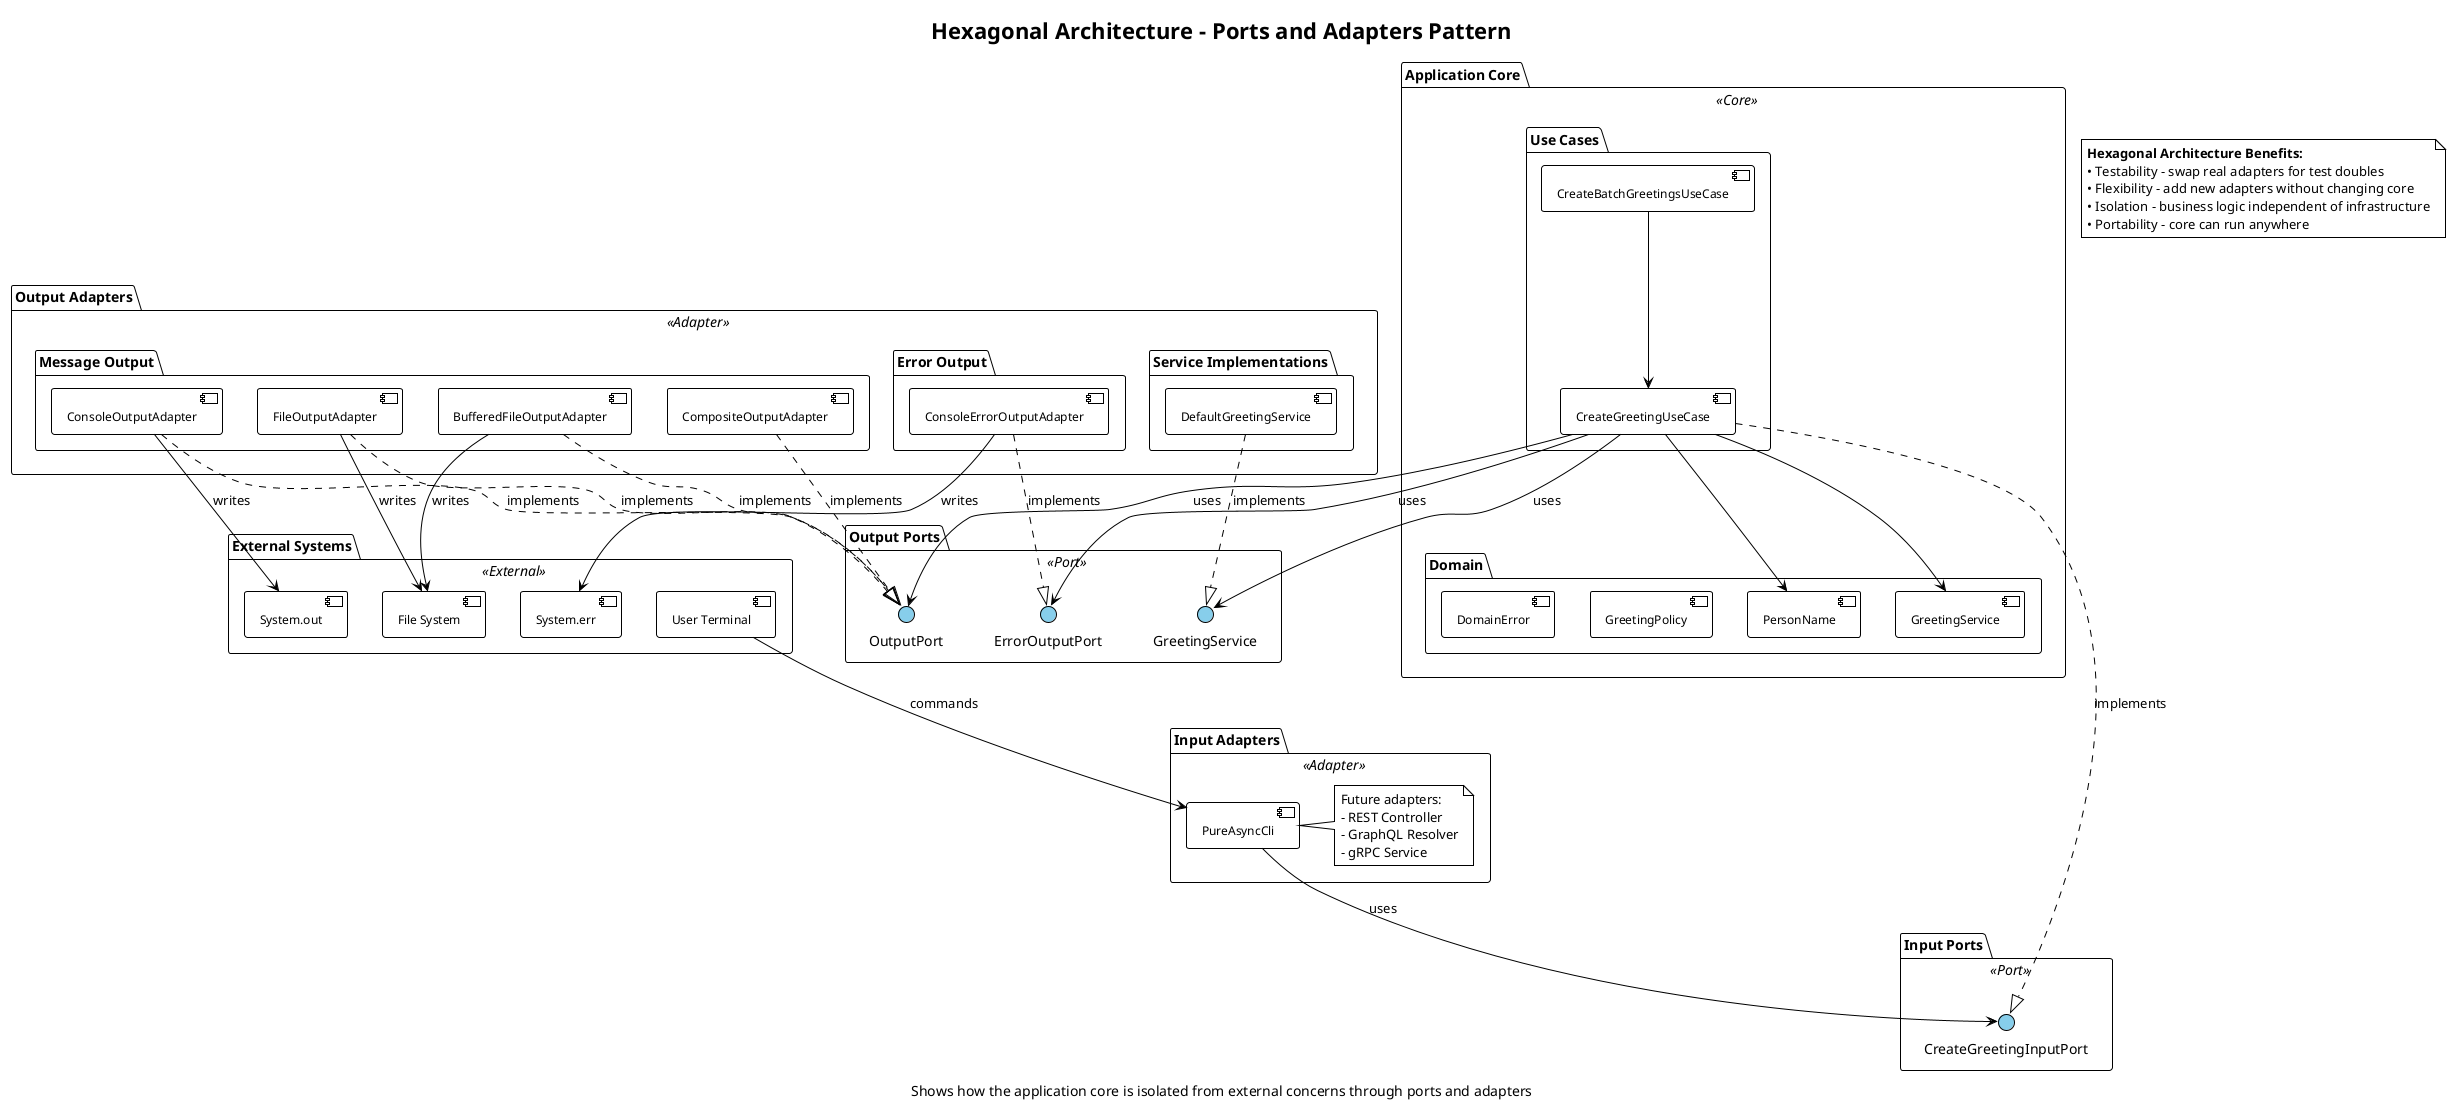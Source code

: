 @startuml hexagonal-ports-adapters
!theme plain
title Hexagonal Architecture - Ports and Adapters Pattern
caption Shows how the application core is isolated from external concerns through ports and adapters

skinparam component {
    BackgroundColor<<Core>> #FFE5B4
    BackgroundColor<<Port>> #87CEEB
    BackgroundColor<<Adapter>> #98FB98
    BackgroundColor<<External>> #FFB6C1
    BorderColor Black
    FontSize 12
}

skinparam interface {
    BackgroundColor #87CEEB
    BorderColor Black
}

' Center hexagon representing the application core
package "Application Core" <<Core>> {
    
    package "Use Cases" {
        [CreateGreetingUseCase] as usecase
        [CreateBatchGreetingsUseCase] as batch
    }
    
    package "Domain" {
        [PersonName] as domain1
        [GreetingService] as domain2
        [GreetingPolicy] as domain3
        [DomainError] as domain4
    }
    
    usecase --> domain2
    usecase --> domain1
    batch --> usecase
}

' Input Ports (Driving/Primary)
package "Input Ports" <<Port>> {
    interface "CreateGreetingInputPort" as input_port
}

' Output Ports (Driven/Secondary)
package "Output Ports" <<Port>> {
    interface "OutputPort" as output_port
    interface "ErrorOutputPort" as error_port
    interface "GreetingService" as service_port
}

' Input Adapters (Driving/Primary)
package "Input Adapters" <<Adapter>> {
    [PureAsyncCli] as cli_adapter
    note right : Future adapters:\n- REST Controller\n- GraphQL Resolver\n- gRPC Service
}

' Output Adapters (Driven/Secondary)
package "Output Adapters" <<Adapter>> {
    
    package "Message Output" {
        [ConsoleOutputAdapter] as console
        [FileOutputAdapter] as file
        [BufferedFileOutputAdapter] as buffer
        [CompositeOutputAdapter] as composite
    }
    
    package "Error Output" {
        [ConsoleErrorOutputAdapter] as error_console
    }
    
    package "Service Implementations" {
        [DefaultGreetingService] as greeting_impl
    }
}

' External Systems
package "External Systems" <<External>> {
    [User Terminal] as terminal
    [File System] as filesystem
    [System.out] as stdout
    [System.err] as stderr
}

' Connections - Input Side
cli_adapter --> input_port : uses
usecase ..|> input_port : implements

' Connections - Output Side
usecase --> output_port : uses
usecase --> error_port : uses
usecase --> service_port : uses

console ..|> output_port : implements
file ..|> output_port : implements
buffer ..|> output_port : implements
composite ..|> output_port : implements
error_console ..|> error_port : implements
greeting_impl ..|> service_port : implements

' External connections
terminal --> cli_adapter : commands
console --> stdout : writes
error_console --> stderr : writes
file --> filesystem : writes
buffer --> filesystem : writes

' Hexagon visualization (decorative)
note as HexNote
<b>Hexagonal Architecture Benefits:</b>
• Testability - swap real adapters for test doubles
• Flexibility - add new adapters without changing core
• Isolation - business logic independent of infrastructure
• Portability - core can run anywhere
end note

@enduml